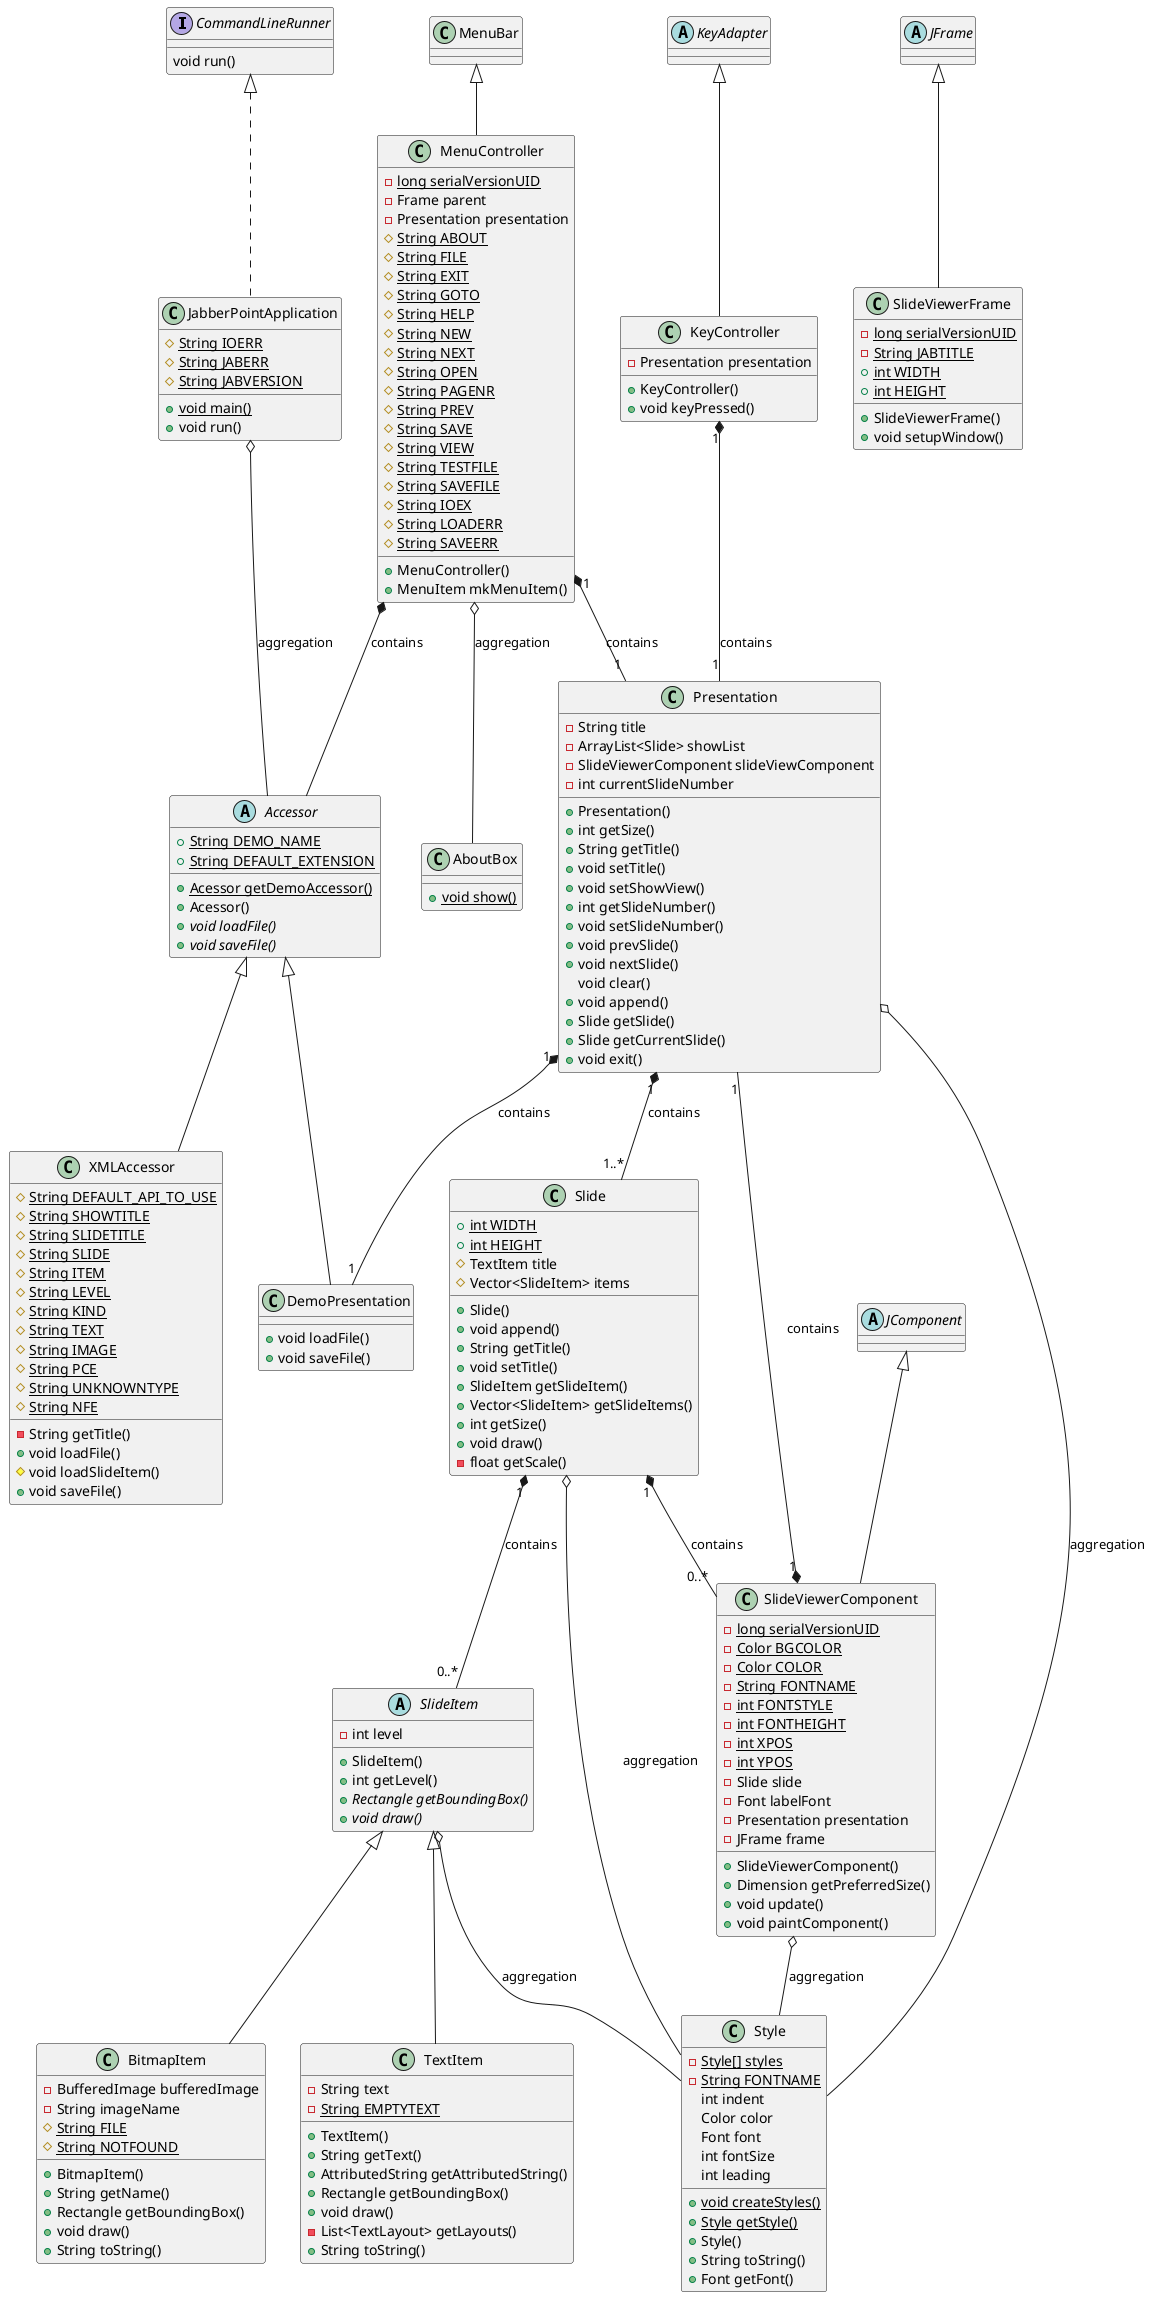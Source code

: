 @startuml JabberPoint

interface CommandLineRunner {
  void run()
}

class JabberPointApplication {
  #{static} String IOERR
  #{static} String JABERR
  #{static} String JABVERSION

  +{static} void main()
  + void run()
}

class JabberPointApplication implements CommandLineRunner

class AboutBox {
  +{static} void show()
}

abstract class Accessor {
  + {static} String DEMO_NAME
  + {static} String DEFAULT_EXTENSION
  + {static} Acessor getDemoAccessor()
  + Acessor()
  + {abstract} void loadFile()
  + {abstract} void saveFile()
}

class Slide {
  + {static} int WIDTH
  + {static} int HEIGHT
  # TextItem title
  # Vector<SlideItem> items
  + Slide()
  + void append()
  + String getTitle()
  + void setTitle()
  + SlideItem getSlideItem()
  + Vector<SlideItem> getSlideItems()
  + int getSize()
  + void draw()
  - float getScale()
}

abstract class SlideItem {
  - int level
  + SlideItem()
  + int getLevel()
  + {abstract} Rectangle getBoundingBox()
  + {abstract} void draw()
}

abstract class JComponent
abstract class JFrame

class SlideViewerComponent {
  - {static} long serialVersionUID
  - {static} Color BGCOLOR
  - {static} Color COLOR
  - {static} String FONTNAME
  - {static} int FONTSTYLE
  - {static} int FONTHEIGHT
  - {static} int XPOS
  - {static} int YPOS
  - Slide slide
  - Font labelFont
  - Presentation presentation
  - JFrame frame

  + SlideViewerComponent()
  + Dimension getPreferredSize()
  + void update()
  + void paintComponent()
}

class SlideViewerComponent extends JComponent

class SlideViewerFrame {
  - {static} long serialVersionUID
  - {static} String JABTITLE
  + {static} int WIDTH
  + {static} int HEIGHT
  + SlideViewerFrame()
  + void setupWindow()
}

class SlideViewerFrame extends JFrame

class Style {
  - {static} Style[] styles
  - {static} String FONTNAME
  int indent
  Color color
  Font font
  int fontSize
  int leading

  + {static} void createStyles()
  + {static} Style getStyle()
  + Style()
  + String toString()
  + Font getFont()
}

class TextItem {
  - String text
  - {static} String EMPTYTEXT
  + TextItem()
  + String getText()
  + AttributedString getAttributedString()
  + Rectangle getBoundingBox()
  + void draw()
  - List<TextLayout> getLayouts()
  + String toString()
}

class TextItem extends SlideItem

class XMLAccessor {
  # {static} String DEFAULT_API_TO_USE
  # {static} String SHOWTITLE
  # {static} String SLIDETITLE
  # {static} String SLIDE
  # {static} String ITEM
  # {static} String LEVEL
  # {static} String KIND
  # {static} String TEXT
  # {static} String IMAGE
  # {static} String PCE
  # {static} String UNKNOWNTYPE
  # {static} String NFE

  - String getTitle()
  + void loadFile()
  # void loadSlideItem()
  + void saveFile()
}

class XMLAccessor extends Accessor

class BitmapItem {
  - BufferedImage bufferedImage
  - String imageName
  # {static} String FILE
  # {static} String NOTFOUND

  + BitmapItem()
  + String getName()
  + Rectangle getBoundingBox()
  + void draw()
  + String toString()
}

class BitmapItem extends SlideItem

class DemoPresentation {
  + void loadFile()
  + void saveFile()
}

class DemoPresentation extends Accessor

abstract class KeyAdapter

class KeyController {
  - Presentation presentation
  + KeyController()
  + void keyPressed()
}

class KeyController extends KeyAdapter

class MenuBar

class MenuController {
  - {static} long serialVersionUID
  - Frame parent
  - Presentation presentation
  # {static} String ABOUT
  # {static} String FILE
  # {static} String EXIT
  # {static} String GOTO
  # {static} String HELP
  # {static} String NEW
  # {static} String NEXT
  # {static} String OPEN
  # {static} String PAGENR
  # {static} String PREV
  # {static} String SAVE
  # {static} String VIEW
  # {static} String TESTFILE
  # {static} String SAVEFILE
  # {static} String IOEX
  # {static} String LOADERR
  # {static} String SAVEERR

  + MenuController()
  + MenuItem mkMenuItem()
}

class MenuController extends MenuBar

class Presentation {
  - String title
  - ArrayList<Slide> showList
  - SlideViewerComponent slideViewComponent
  - int currentSlideNumber

  + Presentation()
  + int getSize()
  + String getTitle()
  + void setTitle()
  + void setShowView()
  + int getSlideNumber()
  + void setSlideNumber()
  + void prevSlide()
  + void nextSlide()
  void clear()
  + void append()
  + Slide getSlide()
  + Slide getCurrentSlide()
  + void exit()
}

' Relações
Slide "1" *-- "0..*" SlideItem : contains
Slide "1" *-- "0..*" SlideViewerComponent : contains
SlideViewerComponent "1" *-- "1" Presentation : contains
Presentation "1" *-- "1..*" Slide : contains
Presentation "1" *-- "1" DemoPresentation : contains
KeyController "1" *-- "1" Presentation : contains
MenuController "1" *-- "1" Presentation : contains
MenuController o-- AboutBox : aggregation
MenuController *-- Accessor : contains
JabberPointApplication o-- Accessor : aggregation
Slide o-- Style : aggregation
SlideItem o-- Style : aggregation
SlideViewerComponent o-- Style : aggregation
Presentation o-- Style : aggregation

@enduml
